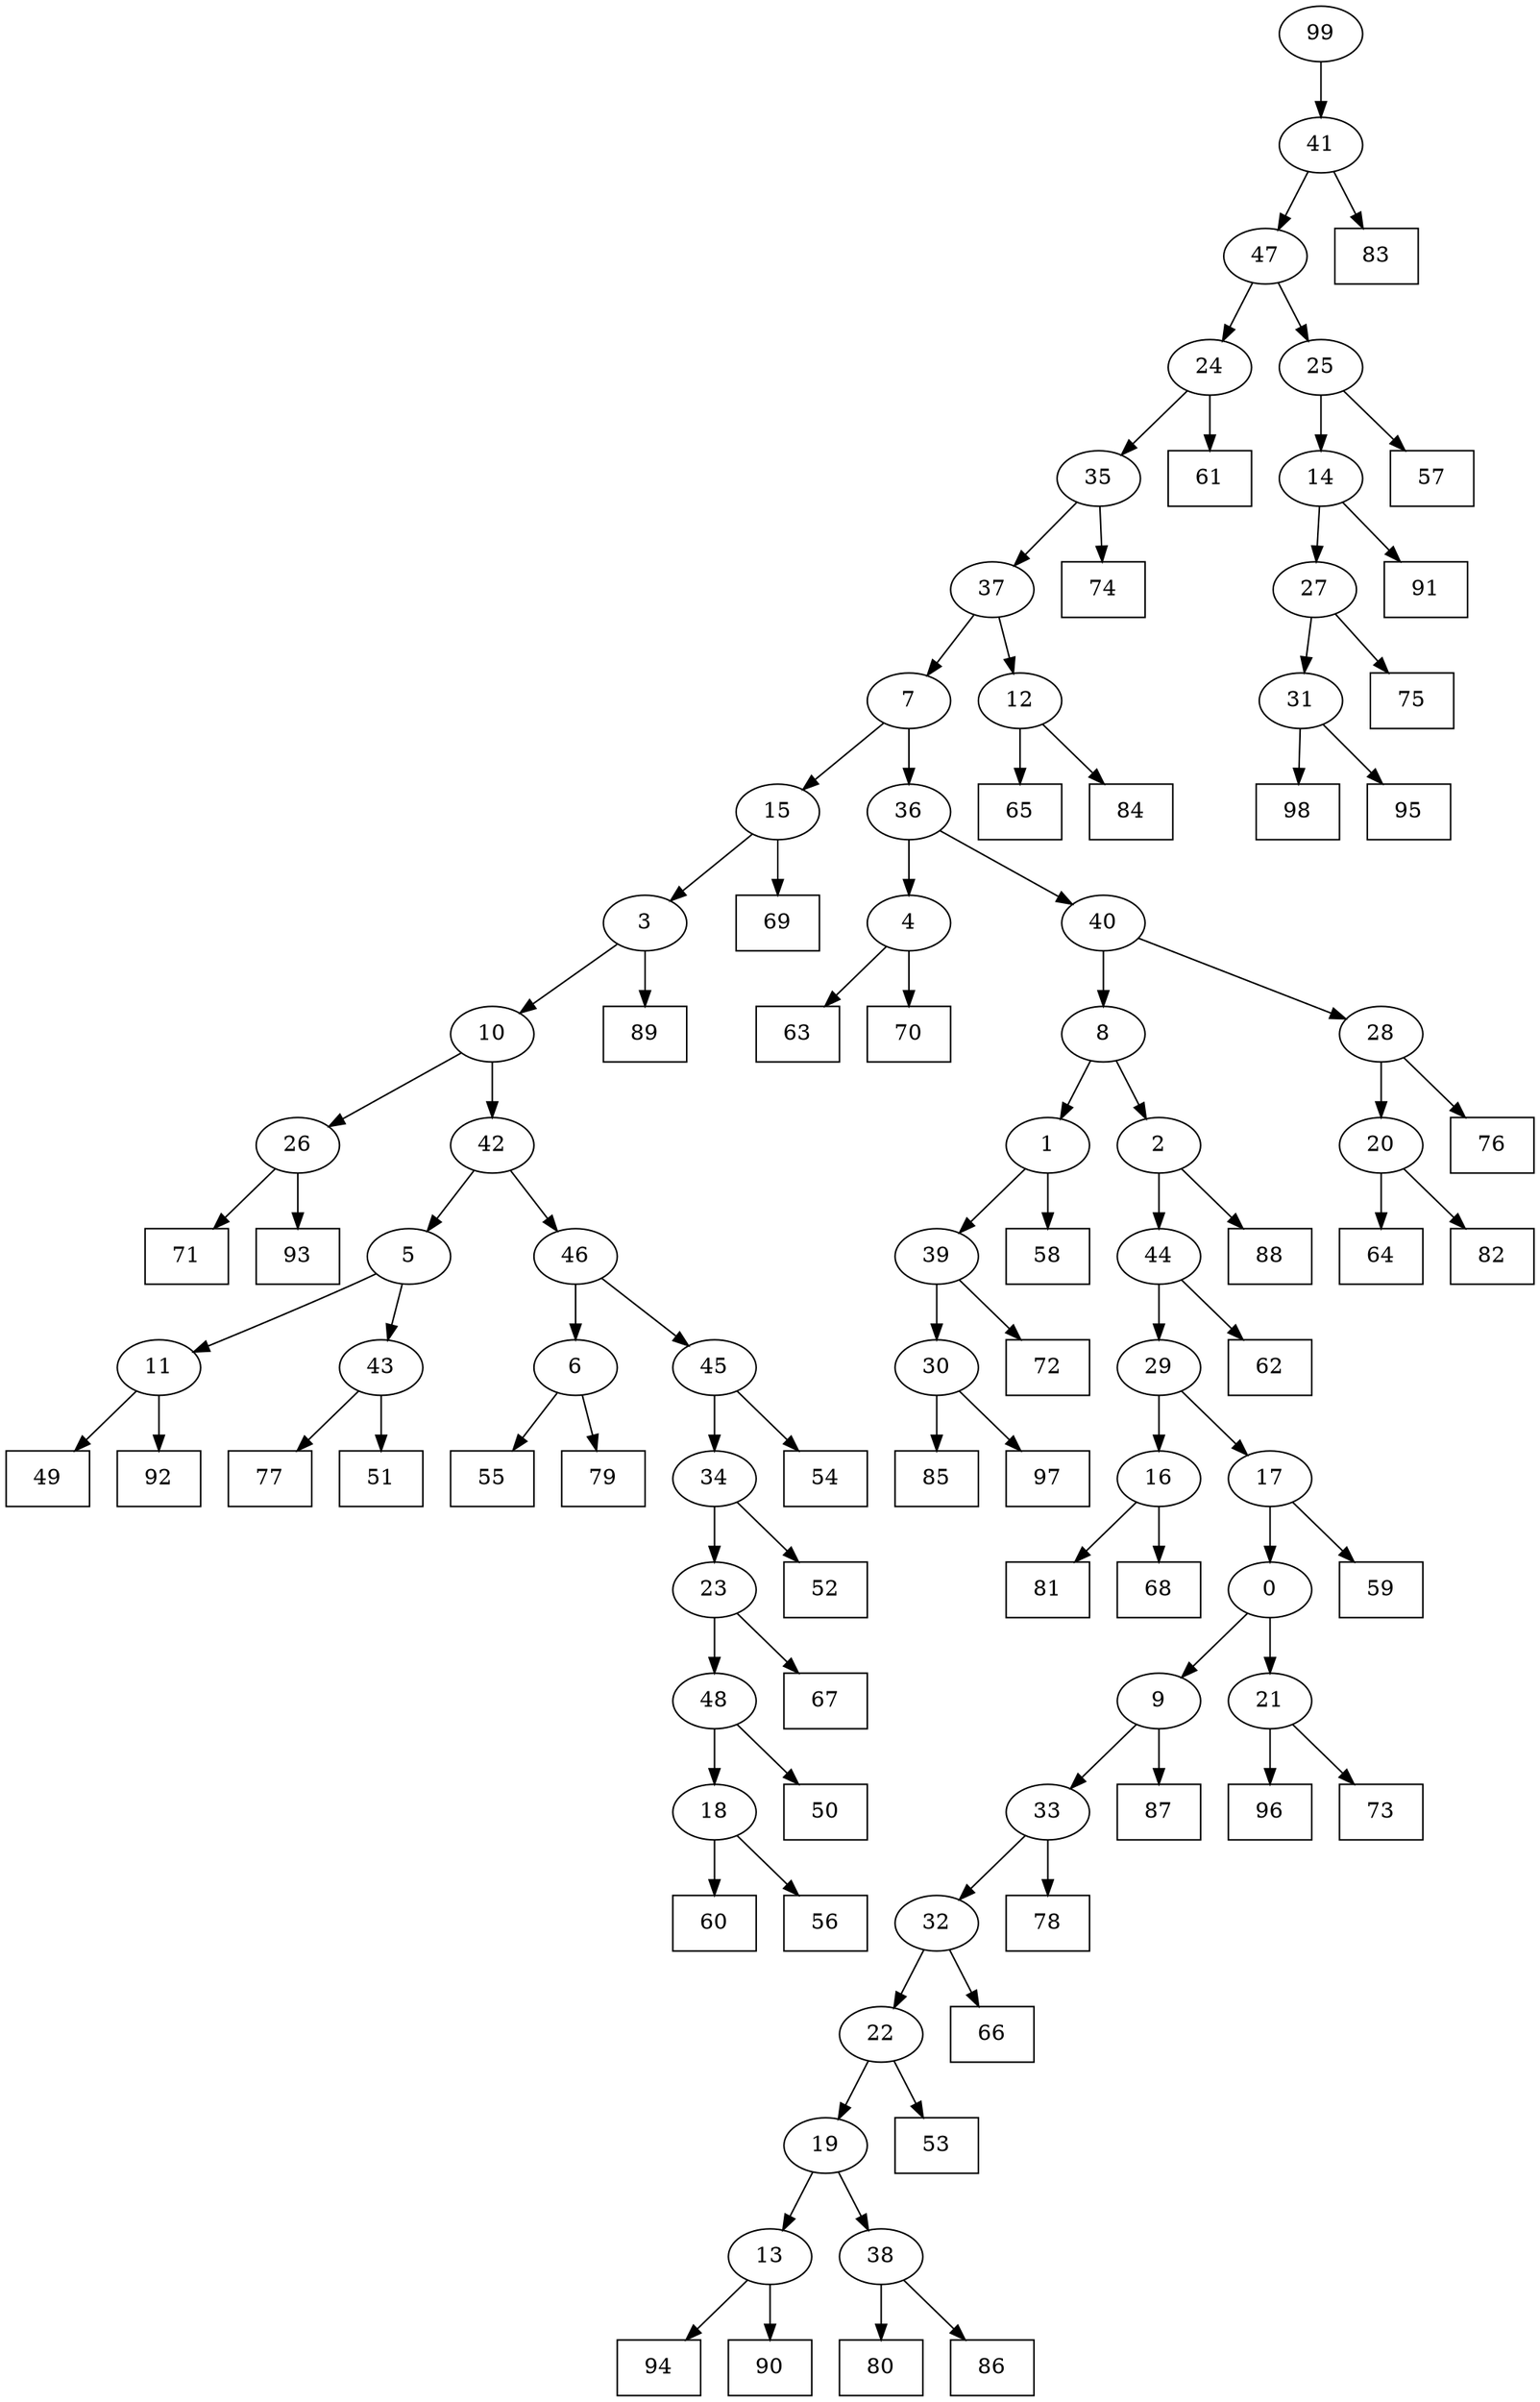 digraph G {
0[label="0"];
1[label="1"];
2[label="2"];
3[label="3"];
4[label="4"];
5[label="5"];
6[label="6"];
7[label="7"];
8[label="8"];
9[label="9"];
10[label="10"];
11[label="11"];
12[label="12"];
13[label="13"];
14[label="14"];
15[label="15"];
16[label="16"];
17[label="17"];
18[label="18"];
19[label="19"];
20[label="20"];
21[label="21"];
22[label="22"];
23[label="23"];
24[label="24"];
25[label="25"];
26[label="26"];
27[label="27"];
28[label="28"];
29[label="29"];
30[label="30"];
31[label="31"];
32[label="32"];
33[label="33"];
34[label="34"];
35[label="35"];
36[label="36"];
37[label="37"];
38[label="38"];
39[label="39"];
40[label="40"];
41[label="41"];
42[label="42"];
43[label="43"];
44[label="44"];
45[label="45"];
46[label="46"];
47[label="47"];
48[label="48"];
49[shape=box,label="80"];
50[shape=box,label="53"];
51[shape=box,label="61"];
52[shape=box,label="85"];
53[shape=box,label="67"];
54[shape=box,label="86"];
55[shape=box,label="57"];
56[shape=box,label="60"];
57[shape=box,label="49"];
58[shape=box,label="98"];
59[shape=box,label="59"];
60[shape=box,label="89"];
61[shape=box,label="91"];
62[shape=box,label="65"];
63[shape=box,label="52"];
64[shape=box,label="78"];
65[shape=box,label="64"];
66[shape=box,label="84"];
67[shape=box,label="82"];
68[shape=box,label="66"];
69[shape=box,label="54"];
70[shape=box,label="55"];
71[shape=box,label="50"];
72[shape=box,label="63"];
73[shape=box,label="92"];
74[shape=box,label="58"];
75[shape=box,label="95"];
76[shape=box,label="81"];
77[shape=box,label="76"];
78[shape=box,label="77"];
79[shape=box,label="56"];
80[shape=box,label="71"];
81[shape=box,label="93"];
82[shape=box,label="75"];
83[shape=box,label="96"];
84[shape=box,label="51"];
85[shape=box,label="74"];
86[shape=box,label="68"];
87[shape=box,label="94"];
88[shape=box,label="70"];
89[shape=box,label="88"];
90[shape=box,label="90"];
91[shape=box,label="97"];
92[shape=box,label="62"];
93[shape=box,label="73"];
94[shape=box,label="87"];
95[shape=box,label="72"];
96[shape=box,label="69"];
97[shape=box,label="83"];
98[shape=box,label="79"];
99[label="99"];
48->71 ;
13->87 ;
24->51 ;
31->75 ;
38->54 ;
18->56 ;
24->35 ;
9->94 ;
27->31 ;
40->8 ;
32->68 ;
16->76 ;
17->0 ;
29->16 ;
42->46 ;
47->24 ;
20->65 ;
7->15 ;
23->53 ;
0->9 ;
33->64 ;
43->84 ;
10->42 ;
35->37 ;
45->69 ;
9->33 ;
2->44 ;
44->92 ;
17->59 ;
8->1 ;
21->93 ;
3->10 ;
0->21 ;
22->50 ;
12->66 ;
34->23 ;
6->70 ;
21->83 ;
15->3 ;
3->60 ;
41->97 ;
6->98 ;
1->74 ;
15->96 ;
36->40 ;
25->55 ;
16->86 ;
39->30 ;
30->52 ;
20->67 ;
43->78 ;
11->57 ;
22->19 ;
23->48 ;
4->88 ;
37->7 ;
7->36 ;
45->34 ;
14->27 ;
26->80 ;
46->6 ;
46->45 ;
44->29 ;
29->17 ;
10->26 ;
26->81 ;
1->39 ;
39->95 ;
31->58 ;
37->12 ;
12->62 ;
27->82 ;
19->13 ;
13->90 ;
99->41 ;
35->85 ;
25->14 ;
14->61 ;
30->91 ;
40->28 ;
28->77 ;
41->47 ;
33->32 ;
32->22 ;
47->25 ;
19->38 ;
38->49 ;
28->20 ;
42->5 ;
36->4 ;
4->72 ;
5->43 ;
8->2 ;
2->89 ;
34->63 ;
18->79 ;
48->18 ;
5->11 ;
11->73 ;
}
